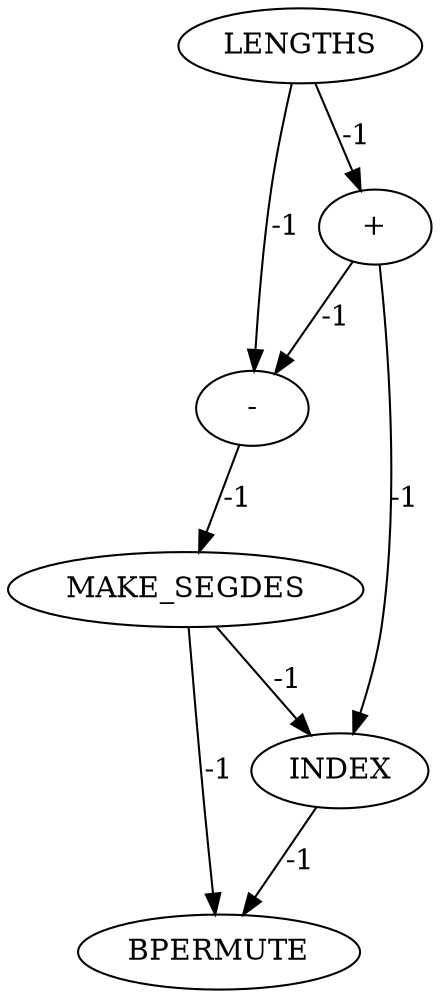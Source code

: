 digraph {
	cg_A_INST_15023 [label=MAKE_SEGDES cost=0]
	cg_A_INST_15028 [label=INDEX cost=0]
	cg_A_INST_15022 [label="-" cost=0]
	cg_A_INST_2932 [label="+" cost=0]
	cg_A_INST_15017 [label=LENGTHS cost=0]
	cg_A_INST_15036 [label=BPERMUTE cost=0]
	cg_A_INST_15023 -> cg_A_INST_15028 [label=-1 cost=-1]
	cg_A_INST_15023 -> cg_A_INST_15036 [label=-1 cost=-1]
	cg_A_INST_15028 -> cg_A_INST_15036 [label=-1 cost=-1]
	cg_A_INST_15022 -> cg_A_INST_15023 [label=-1 cost=-1]
	cg_A_INST_2932 -> cg_A_INST_15022 [label=-1 cost=-1]
	cg_A_INST_2932 -> cg_A_INST_15028 [label=-1 cost=-1]
	cg_A_INST_15017 -> cg_A_INST_2932 [label=-1 cost=-1]
	cg_A_INST_15017 -> cg_A_INST_15022 [label=-1 cost=-1]
}
